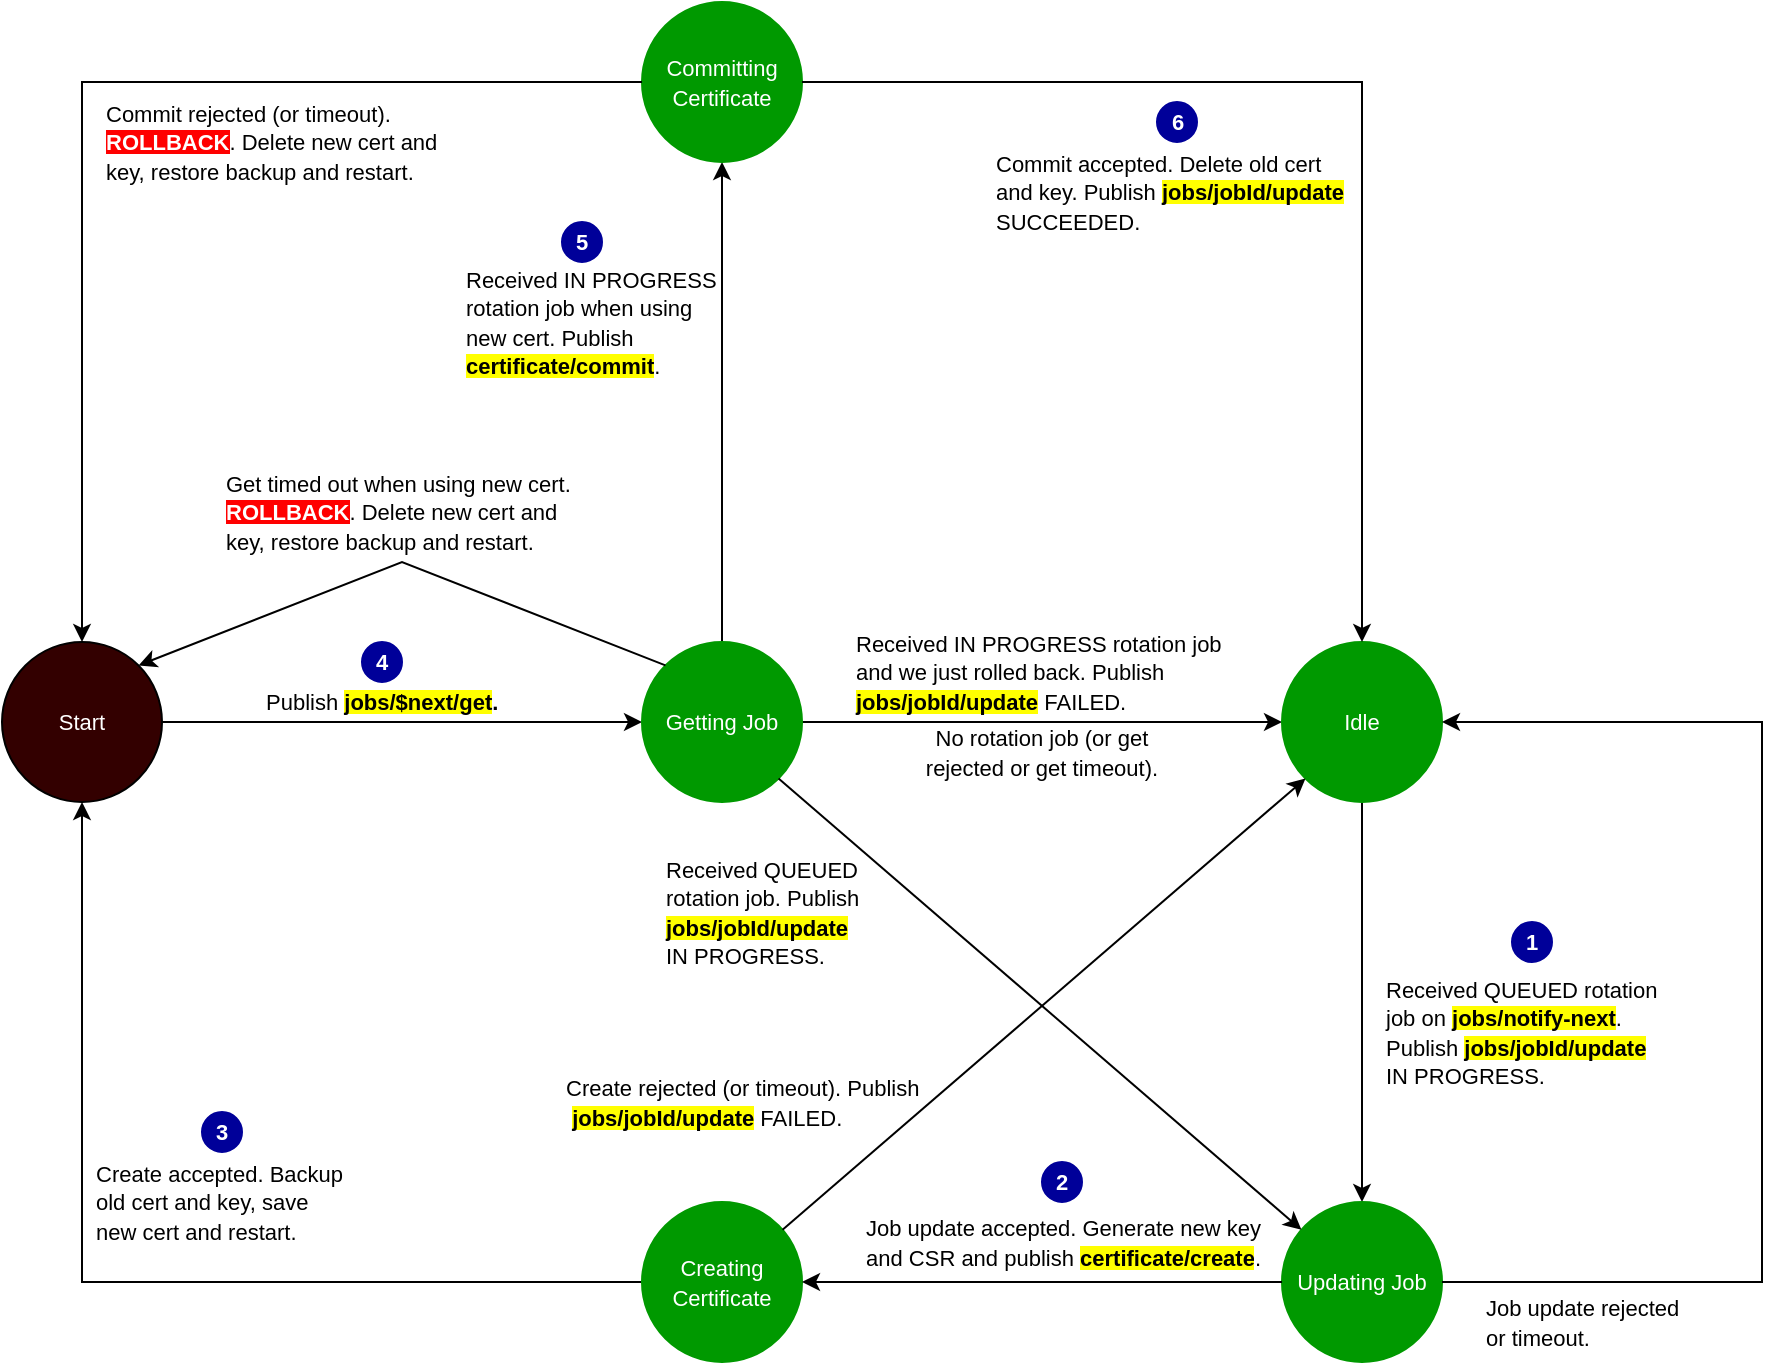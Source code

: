 <mxfile version="20.3.0" type="device"><diagram id="DVMgiF9i1xCHjHzOUsCi" name="Page-1"><mxGraphModel dx="1422" dy="857" grid="1" gridSize="10" guides="1" tooltips="1" connect="1" arrows="1" fold="1" page="1" pageScale="1" pageWidth="1100" pageHeight="850" math="0" shadow="0"><root><mxCell id="0"/><mxCell id="1" parent="0"/><mxCell id="RsnBoeiKteEdC6fC4lrm-10" value="" style="edgeStyle=orthogonalEdgeStyle;rounded=0;orthogonalLoop=1;jettySize=auto;html=1;fontSize=11;fontColor=#FFFFFF;entryX=0;entryY=0.5;entryDx=0;entryDy=0;" parent="1" source="RsnBoeiKteEdC6fC4lrm-1" target="RsnBoeiKteEdC6fC4lrm-2" edge="1"><mxGeometry relative="1" as="geometry"><mxPoint x="240" y="320" as="targetPoint"/></mxGeometry></mxCell><mxCell id="RsnBoeiKteEdC6fC4lrm-1" value="&lt;font color=&quot;#ffffff&quot; style=&quot;font-size: 11px&quot;&gt;Start&lt;/font&gt;" style="ellipse;whiteSpace=wrap;html=1;aspect=fixed;fillColor=#330000;" parent="1" vertex="1"><mxGeometry x="80" y="320" width="80" height="80" as="geometry"/></mxCell><mxCell id="RsnBoeiKteEdC6fC4lrm-13" value="" style="edgeStyle=orthogonalEdgeStyle;rounded=0;orthogonalLoop=1;jettySize=auto;html=1;fontSize=11;fontColor=#FFFFFF;entryX=0;entryY=0.5;entryDx=0;entryDy=0;" parent="1" source="RsnBoeiKteEdC6fC4lrm-2" target="RsnBoeiKteEdC6fC4lrm-3" edge="1"><mxGeometry relative="1" as="geometry"><mxPoint x="520" y="320" as="targetPoint"/></mxGeometry></mxCell><mxCell id="RsnBoeiKteEdC6fC4lrm-29" value="" style="edgeStyle=orthogonalEdgeStyle;rounded=0;orthogonalLoop=1;jettySize=auto;html=1;fontSize=11;fontColor=#FFFFFF;endArrow=classic;endFill=1;entryX=0.5;entryY=1;entryDx=0;entryDy=0;" parent="1" source="RsnBoeiKteEdC6fC4lrm-2" target="RsnBoeiKteEdC6fC4lrm-6" edge="1"><mxGeometry relative="1" as="geometry"><mxPoint x="400" y="200" as="targetPoint"/></mxGeometry></mxCell><mxCell id="RsnBoeiKteEdC6fC4lrm-2" value="&lt;font style=&quot;font-size: 11px&quot; color=&quot;#ffffff&quot;&gt;Getting Job&lt;/font&gt;" style="ellipse;whiteSpace=wrap;html=1;aspect=fixed;fillColor=#009900;strokeColor=#009900;" parent="1" vertex="1"><mxGeometry x="400" y="320" width="80" height="80" as="geometry"/></mxCell><mxCell id="RsnBoeiKteEdC6fC4lrm-18" value="" style="edgeStyle=orthogonalEdgeStyle;rounded=0;orthogonalLoop=1;jettySize=auto;html=1;fontSize=11;fontColor=#FFFFFF;entryX=0.5;entryY=0;entryDx=0;entryDy=0;" parent="1" source="RsnBoeiKteEdC6fC4lrm-3" target="RsnBoeiKteEdC6fC4lrm-4" edge="1"><mxGeometry relative="1" as="geometry"><mxPoint x="680" y="440" as="targetPoint"/></mxGeometry></mxCell><mxCell id="RsnBoeiKteEdC6fC4lrm-3" value="&lt;font style=&quot;font-size: 11px&quot; color=&quot;#ffffff&quot;&gt;Idle&lt;/font&gt;" style="ellipse;whiteSpace=wrap;html=1;aspect=fixed;fillColor=#009900;strokeColor=#009900;" parent="1" vertex="1"><mxGeometry x="720" y="320" width="80" height="80" as="geometry"/></mxCell><mxCell id="RsnBoeiKteEdC6fC4lrm-4" value="&lt;font style=&quot;font-size: 11px&quot; color=&quot;#ffffff&quot;&gt;Updating Job&lt;br&gt;&lt;/font&gt;" style="ellipse;whiteSpace=wrap;html=1;aspect=fixed;fillColor=#009900;strokeColor=#009900;" parent="1" vertex="1"><mxGeometry x="720" y="600" width="80" height="80" as="geometry"/></mxCell><mxCell id="RsnBoeiKteEdC6fC4lrm-21" value="" style="edgeStyle=orthogonalEdgeStyle;rounded=0;orthogonalLoop=1;jettySize=auto;html=1;fontSize=11;fontColor=#FFFFFF;entryX=0.5;entryY=1;entryDx=0;entryDy=0;" parent="1" source="RsnBoeiKteEdC6fC4lrm-5" target="RsnBoeiKteEdC6fC4lrm-1" edge="1"><mxGeometry relative="1" as="geometry"><mxPoint x="120" y="480" as="targetPoint"/></mxGeometry></mxCell><mxCell id="RsnBoeiKteEdC6fC4lrm-5" value="&lt;font style=&quot;font-size: 11px&quot; color=&quot;#ffffff&quot;&gt;Creating&lt;br&gt;Certificate&lt;/font&gt;" style="ellipse;whiteSpace=wrap;html=1;aspect=fixed;fillColor=#009900;strokeColor=#009900;" parent="1" vertex="1"><mxGeometry x="400" y="600" width="80" height="80" as="geometry"/></mxCell><mxCell id="RsnBoeiKteEdC6fC4lrm-6" value="&lt;font style=&quot;font-size: 11px&quot; color=&quot;#ffffff&quot;&gt;Committing Certificate&lt;/font&gt;" style="ellipse;whiteSpace=wrap;html=1;aspect=fixed;fillColor=#009900;strokeColor=#009900;" parent="1" vertex="1"><mxGeometry x="400" width="80" height="80" as="geometry"/></mxCell><mxCell id="RsnBoeiKteEdC6fC4lrm-11" value="&lt;font style=&quot;font-size: 11px&quot;&gt;Publish &lt;b style=&quot;background-color: rgb(255 , 255 , 0)&quot;&gt;jobs/$next/get&lt;/b&gt;&lt;b&gt;.&lt;/b&gt;&lt;br&gt;&lt;/font&gt;" style="text;html=1;strokeColor=none;fillColor=none;align=left;verticalAlign=middle;whiteSpace=wrap;rounded=0;" parent="1" vertex="1"><mxGeometry x="210" y="340" width="160" height="20" as="geometry"/></mxCell><mxCell id="RsnBoeiKteEdC6fC4lrm-16" value="" style="endArrow=classic;html=1;rounded=0;fontSize=11;fontColor=#FFFFFF;exitX=1;exitY=1;exitDx=0;exitDy=0;" parent="1" source="RsnBoeiKteEdC6fC4lrm-2" target="RsnBoeiKteEdC6fC4lrm-4" edge="1"><mxGeometry width="50" height="50" relative="1" as="geometry"><mxPoint x="560" y="380" as="sourcePoint"/><mxPoint x="610" y="330" as="targetPoint"/></mxGeometry></mxCell><mxCell id="RsnBoeiKteEdC6fC4lrm-22" value="" style="endArrow=classic;html=1;rounded=0;fontSize=11;fontColor=#FFFFFF;exitX=1;exitY=0.5;exitDx=0;exitDy=0;entryX=1;entryY=0.5;entryDx=0;entryDy=0;" parent="1" source="RsnBoeiKteEdC6fC4lrm-4" target="RsnBoeiKteEdC6fC4lrm-3" edge="1"><mxGeometry width="50" height="50" relative="1" as="geometry"><mxPoint x="560" y="580" as="sourcePoint"/><mxPoint x="610" y="530" as="targetPoint"/><Array as="points"><mxPoint x="960" y="640"/><mxPoint x="960" y="360"/></Array></mxGeometry></mxCell><mxCell id="RsnBoeiKteEdC6fC4lrm-30" value="" style="endArrow=classic;html=1;rounded=0;fontSize=11;fontColor=#FFFFFF;exitX=0;exitY=0.5;exitDx=0;exitDy=0;entryX=0.5;entryY=0;entryDx=0;entryDy=0;" parent="1" source="RsnBoeiKteEdC6fC4lrm-6" target="RsnBoeiKteEdC6fC4lrm-1" edge="1"><mxGeometry width="50" height="50" relative="1" as="geometry"><mxPoint x="520" y="380" as="sourcePoint"/><mxPoint x="570" y="330" as="targetPoint"/><Array as="points"><mxPoint x="120" y="40"/></Array></mxGeometry></mxCell><mxCell id="RsnBoeiKteEdC6fC4lrm-31" value="" style="endArrow=classic;html=1;rounded=0;fontSize=11;fontColor=#FFFFFF;exitX=1;exitY=0.5;exitDx=0;exitDy=0;entryX=0.5;entryY=0;entryDx=0;entryDy=0;" parent="1" source="RsnBoeiKteEdC6fC4lrm-6" target="RsnBoeiKteEdC6fC4lrm-3" edge="1"><mxGeometry width="50" height="50" relative="1" as="geometry"><mxPoint x="480" y="380" as="sourcePoint"/><mxPoint x="720" y="40" as="targetPoint"/><Array as="points"><mxPoint x="760" y="40"/></Array></mxGeometry></mxCell><mxCell id="RsnBoeiKteEdC6fC4lrm-35" value="&lt;b&gt;1&lt;/b&gt;" style="ellipse;whiteSpace=wrap;html=1;aspect=fixed;labelBackgroundColor=#000099;fontSize=11;fontColor=#FFFFFF;strokeColor=#000099;fillColor=#000099;" parent="1" vertex="1"><mxGeometry x="835" y="460" width="20" height="20" as="geometry"/></mxCell><mxCell id="RsnBoeiKteEdC6fC4lrm-36" value="&lt;span style=&quot;font-size: 11px&quot;&gt;No rotation job (or get rejected or get timeout).&lt;/span&gt;" style="text;html=1;strokeColor=none;fillColor=none;align=center;verticalAlign=middle;whiteSpace=wrap;rounded=0;" parent="1" vertex="1"><mxGeometry x="530" y="360" width="140" height="30" as="geometry"/></mxCell><mxCell id="RsnBoeiKteEdC6fC4lrm-37" value="&lt;b&gt;2&lt;/b&gt;" style="ellipse;whiteSpace=wrap;html=1;aspect=fixed;labelBackgroundColor=#000099;fontSize=11;fontColor=#FFFFFF;strokeColor=#000099;fillColor=#000099;" parent="1" vertex="1"><mxGeometry x="600" y="580" width="20" height="20" as="geometry"/></mxCell><mxCell id="RsnBoeiKteEdC6fC4lrm-38" value="&lt;font style=&quot;font-size: 11px&quot;&gt;&lt;span style=&quot;text-align: center&quot;&gt;Received QUEUED rotation job on&amp;nbsp;&lt;/span&gt;&lt;b style=&quot;text-align: center&quot;&gt;&lt;span style=&quot;background-color: rgb(255 , 255 , 0)&quot;&gt;jobs/notify-next&lt;/span&gt;&lt;/b&gt;. Publish &lt;b&gt;&lt;span style=&quot;background-color: rgb(255 , 255 , 0)&quot;&gt;jobs/jobId/update&lt;/span&gt;&lt;br&gt;&lt;/b&gt;IN PROGRESS.&lt;br&gt;&lt;/font&gt;" style="text;html=1;strokeColor=none;fillColor=none;align=left;verticalAlign=middle;whiteSpace=wrap;rounded=0;" parent="1" vertex="1"><mxGeometry x="770" y="480" width="150" height="70" as="geometry"/></mxCell><mxCell id="RsnBoeiKteEdC6fC4lrm-42" value="&lt;font style=&quot;font-size: 11px&quot;&gt;&lt;span style=&quot;text-align: center&quot;&gt;Received QUEUED rotation job.&amp;nbsp;&lt;/span&gt;Publish &lt;b&gt;&lt;span style=&quot;background-color: rgb(255 , 255 , 0)&quot;&gt;jobs/jobId/update&lt;/span&gt;&lt;br&gt;&lt;/b&gt;IN PROGRESS.&lt;br&gt;&lt;/font&gt;" style="text;html=1;strokeColor=none;fillColor=none;align=left;verticalAlign=middle;whiteSpace=wrap;rounded=0;" parent="1" vertex="1"><mxGeometry x="410" y="415" width="130" height="80" as="geometry"/></mxCell><mxCell id="RsnBoeiKteEdC6fC4lrm-45" value="&lt;font style=&quot;font-size: 11px&quot;&gt;&lt;span style=&quot;text-align: center&quot;&gt;Received IN PROGRESS rotation job and we just rolled back.&amp;nbsp;&lt;/span&gt;Publish &lt;b&gt;&lt;span style=&quot;background-color: rgb(255 , 255 , 0)&quot;&gt;jobs/jobId/update&lt;/span&gt;&lt;/b&gt;&amp;nbsp;FAILED.&lt;br&gt;&lt;/font&gt;" style="text;html=1;strokeColor=none;fillColor=none;align=left;verticalAlign=middle;whiteSpace=wrap;rounded=0;" parent="1" vertex="1"><mxGeometry x="505" y="310" width="190" height="50" as="geometry"/></mxCell><mxCell id="RsnBoeiKteEdC6fC4lrm-46" value="&lt;font style=&quot;font-size: 11px&quot;&gt;&lt;span style=&quot;text-align: center&quot;&gt;Received IN PROGRESS rotation job when using new cert.&amp;nbsp;&lt;/span&gt;Publish &lt;b&gt;&lt;span style=&quot;background-color: rgb(255 , 255 , 0)&quot;&gt;certificate/commit&lt;/span&gt;&lt;/b&gt;&lt;span style=&quot;background-color: rgb(255 , 255 , 255)&quot;&gt;.&lt;/span&gt;&lt;br&gt;&lt;/font&gt;" style="text;html=1;strokeColor=none;fillColor=none;align=left;verticalAlign=middle;whiteSpace=wrap;rounded=0;" parent="1" vertex="1"><mxGeometry x="310" y="120" width="130" height="80" as="geometry"/></mxCell><mxCell id="RsnBoeiKteEdC6fC4lrm-48" value="&lt;font style=&quot;font-size: 11px&quot;&gt;&lt;span style=&quot;text-align: center&quot;&gt;Commit accepted. Delete old cert and key. &lt;/span&gt;Publish &lt;b&gt;&lt;span style=&quot;background-color: rgb(255 , 255 , 0)&quot;&gt;jobs/jobId/update&lt;/span&gt;&lt;br&gt;&lt;/b&gt;SUCCEEDED.&lt;br&gt;&lt;/font&gt;" style="text;html=1;strokeColor=none;fillColor=none;align=left;verticalAlign=middle;whiteSpace=wrap;rounded=0;" parent="1" vertex="1"><mxGeometry x="575" y="60" width="185" height="70" as="geometry"/></mxCell><mxCell id="RsnBoeiKteEdC6fC4lrm-49" value="&lt;font style=&quot;font-size: 11px&quot;&gt;&lt;span style=&quot;text-align: center&quot;&gt;Job update accepted. Generate new key and CSR and p&lt;/span&gt;ublish &lt;b&gt;&lt;span style=&quot;background-color: rgb(255 , 255 , 0)&quot;&gt;certificate/create&lt;/span&gt;&lt;/b&gt;&lt;span style=&quot;background-color: rgb(255 , 255 , 255)&quot;&gt;.&lt;/span&gt;&lt;br&gt;&lt;/font&gt;" style="text;html=1;strokeColor=none;fillColor=none;align=left;verticalAlign=middle;whiteSpace=wrap;rounded=0;" parent="1" vertex="1"><mxGeometry x="510" y="580" width="200" height="80" as="geometry"/></mxCell><mxCell id="RsnBoeiKteEdC6fC4lrm-50" value="&lt;font style=&quot;font-size: 11px&quot;&gt;&lt;span style=&quot;text-align: center&quot;&gt;Create accepted. Backup old cert and key, save new cert and restart.&lt;/span&gt;&lt;br&gt;&lt;/font&gt;" style="text;html=1;strokeColor=none;fillColor=none;align=left;verticalAlign=middle;whiteSpace=wrap;rounded=0;" parent="1" vertex="1"><mxGeometry x="125" y="575" width="130" height="50" as="geometry"/></mxCell><mxCell id="RsnBoeiKteEdC6fC4lrm-51" value="&lt;font style=&quot;font-size: 11px&quot;&gt;&lt;span style=&quot;text-align: center&quot;&gt;Create rejected (or timeout).&amp;nbsp;&lt;/span&gt;Publish&lt;br&gt;&amp;nbsp;&lt;b&gt;&lt;span style=&quot;background-color: rgb(255 , 255 , 0)&quot;&gt;jobs/jobId/update&lt;/span&gt;&lt;/b&gt;&amp;nbsp;FAILED.&lt;br&gt;&lt;/font&gt;" style="text;html=1;strokeColor=none;fillColor=none;align=left;verticalAlign=middle;whiteSpace=wrap;rounded=0;" parent="1" vertex="1"><mxGeometry x="360" y="530" width="180" height="40" as="geometry"/></mxCell><mxCell id="RsnBoeiKteEdC6fC4lrm-52" value="&lt;b&gt;3&lt;/b&gt;" style="ellipse;whiteSpace=wrap;html=1;aspect=fixed;labelBackgroundColor=#000099;fontSize=11;fontColor=#FFFFFF;strokeColor=#000099;fillColor=#000099;" parent="1" vertex="1"><mxGeometry x="180" y="555" width="20" height="20" as="geometry"/></mxCell><mxCell id="RsnBoeiKteEdC6fC4lrm-53" value="&lt;b&gt;4&lt;/b&gt;" style="ellipse;whiteSpace=wrap;html=1;aspect=fixed;labelBackgroundColor=#000099;fontSize=11;fontColor=#FFFFFF;strokeColor=#000099;fillColor=#000099;" parent="1" vertex="1"><mxGeometry x="260" y="320" width="20" height="20" as="geometry"/></mxCell><mxCell id="RsnBoeiKteEdC6fC4lrm-54" value="&lt;b&gt;5&lt;/b&gt;" style="ellipse;whiteSpace=wrap;html=1;aspect=fixed;labelBackgroundColor=#000099;fontSize=11;fontColor=#FFFFFF;strokeColor=#000099;fillColor=#000099;" parent="1" vertex="1"><mxGeometry x="360" y="110" width="20" height="20" as="geometry"/></mxCell><mxCell id="RsnBoeiKteEdC6fC4lrm-55" value="&lt;b&gt;6&lt;/b&gt;" style="ellipse;whiteSpace=wrap;html=1;aspect=fixed;labelBackgroundColor=#000099;fontSize=11;fontColor=#FFFFFF;strokeColor=#000099;fillColor=#000099;" parent="1" vertex="1"><mxGeometry x="657.5" y="50" width="20" height="20" as="geometry"/></mxCell><mxCell id="RsnBoeiKteEdC6fC4lrm-58" value="&lt;font style=&quot;font-size: 11px&quot;&gt;&lt;span style=&quot;text-align: center&quot;&gt;Job update rejected or timeout.&lt;/span&gt;&lt;br&gt;&lt;/font&gt;" style="text;html=1;strokeColor=none;fillColor=none;align=left;verticalAlign=middle;whiteSpace=wrap;rounded=0;" parent="1" vertex="1"><mxGeometry x="820" y="640" width="110" height="40" as="geometry"/></mxCell><mxCell id="RsnBoeiKteEdC6fC4lrm-60" value="&lt;font style=&quot;font-size: 11px&quot;&gt;&lt;span style=&quot;text-align: center&quot;&gt;Commit rejected (or timeout). &lt;span style=&quot;background-color: rgb(255, 0, 0);&quot;&gt;&lt;font color=&quot;#ffffff&quot;&gt;&lt;b&gt;ROLLBACK&lt;/b&gt;&lt;/font&gt;&lt;/span&gt;. Delete new cert and key, restore backup and restart.&lt;/span&gt;&lt;br&gt;&lt;/font&gt;" style="text;html=1;strokeColor=none;fillColor=none;align=left;verticalAlign=middle;whiteSpace=wrap;rounded=0;" parent="1" vertex="1"><mxGeometry x="130" y="50" width="170" height="40" as="geometry"/></mxCell><mxCell id="DwkYa-Goka6cjUfNXBbV-1" value="" style="endArrow=classic;html=1;rounded=0;exitX=0;exitY=0;exitDx=0;exitDy=0;entryX=1;entryY=0;entryDx=0;entryDy=0;" parent="1" source="RsnBoeiKteEdC6fC4lrm-2" target="RsnBoeiKteEdC6fC4lrm-1" edge="1"><mxGeometry width="50" height="50" relative="1" as="geometry"><mxPoint x="520" y="460" as="sourcePoint"/><mxPoint x="570" y="410" as="targetPoint"/><Array as="points"><mxPoint x="280" y="280"/></Array></mxGeometry></mxCell><mxCell id="DwkYa-Goka6cjUfNXBbV-2" value="&lt;font style=&quot;font-size: 11px&quot;&gt;&lt;span style=&quot;text-align: center&quot;&gt;Get timed out when using new cert. &lt;b style=&quot;background-color: rgb(255, 0, 0);&quot;&gt;&lt;font color=&quot;#ffffff&quot;&gt;ROLLBACK&lt;/font&gt;&lt;/b&gt;. Delete new cert and key, restore backup and restart.&lt;/span&gt;&lt;br&gt;&lt;/font&gt;" style="text;html=1;strokeColor=none;fillColor=none;align=left;verticalAlign=middle;whiteSpace=wrap;rounded=0;" parent="1" vertex="1"><mxGeometry x="190" y="230" width="180" height="50" as="geometry"/></mxCell><mxCell id="ymRwxggtfmlIE5bPqFRA-2" value="" style="endArrow=classic;html=1;rounded=0;entryX=0;entryY=1;entryDx=0;entryDy=0;" parent="1" source="RsnBoeiKteEdC6fC4lrm-5" target="RsnBoeiKteEdC6fC4lrm-3" edge="1"><mxGeometry width="50" height="50" relative="1" as="geometry"><mxPoint x="520" y="470" as="sourcePoint"/><mxPoint x="570" y="420" as="targetPoint"/></mxGeometry></mxCell><mxCell id="ymRwxggtfmlIE5bPqFRA-3" value="" style="endArrow=classic;html=1;rounded=0;exitX=0;exitY=0.5;exitDx=0;exitDy=0;entryX=1;entryY=0.5;entryDx=0;entryDy=0;" parent="1" source="RsnBoeiKteEdC6fC4lrm-4" target="RsnBoeiKteEdC6fC4lrm-5" edge="1"><mxGeometry width="50" height="50" relative="1" as="geometry"><mxPoint x="520" y="470" as="sourcePoint"/><mxPoint x="570" y="420" as="targetPoint"/></mxGeometry></mxCell></root></mxGraphModel></diagram></mxfile>